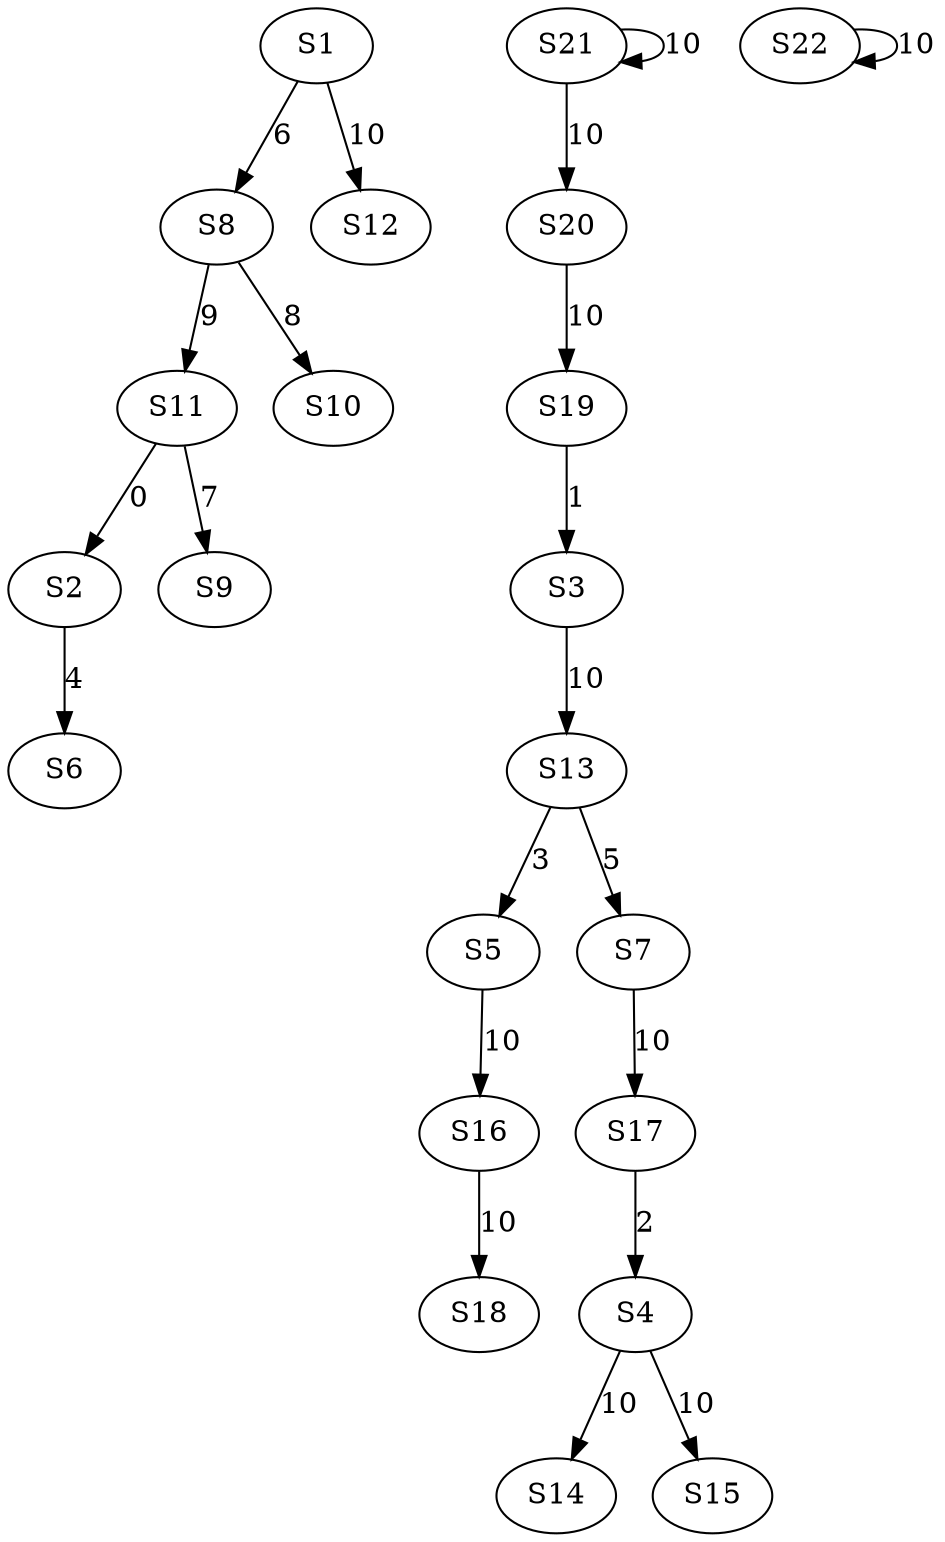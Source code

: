 strict digraph {
	S11 -> S2 [ label = 0 ];
	S19 -> S3 [ label = 1 ];
	S17 -> S4 [ label = 2 ];
	S13 -> S5 [ label = 3 ];
	S2 -> S6 [ label = 4 ];
	S13 -> S7 [ label = 5 ];
	S1 -> S8 [ label = 6 ];
	S11 -> S9 [ label = 7 ];
	S8 -> S10 [ label = 8 ];
	S8 -> S11 [ label = 9 ];
	S1 -> S12 [ label = 10 ];
	S3 -> S13 [ label = 10 ];
	S4 -> S14 [ label = 10 ];
	S4 -> S15 [ label = 10 ];
	S5 -> S16 [ label = 10 ];
	S7 -> S17 [ label = 10 ];
	S16 -> S18 [ label = 10 ];
	S20 -> S19 [ label = 10 ];
	S21 -> S20 [ label = 10 ];
	S21 -> S21 [ label = 10 ];
	S22 -> S22 [ label = 10 ];
}